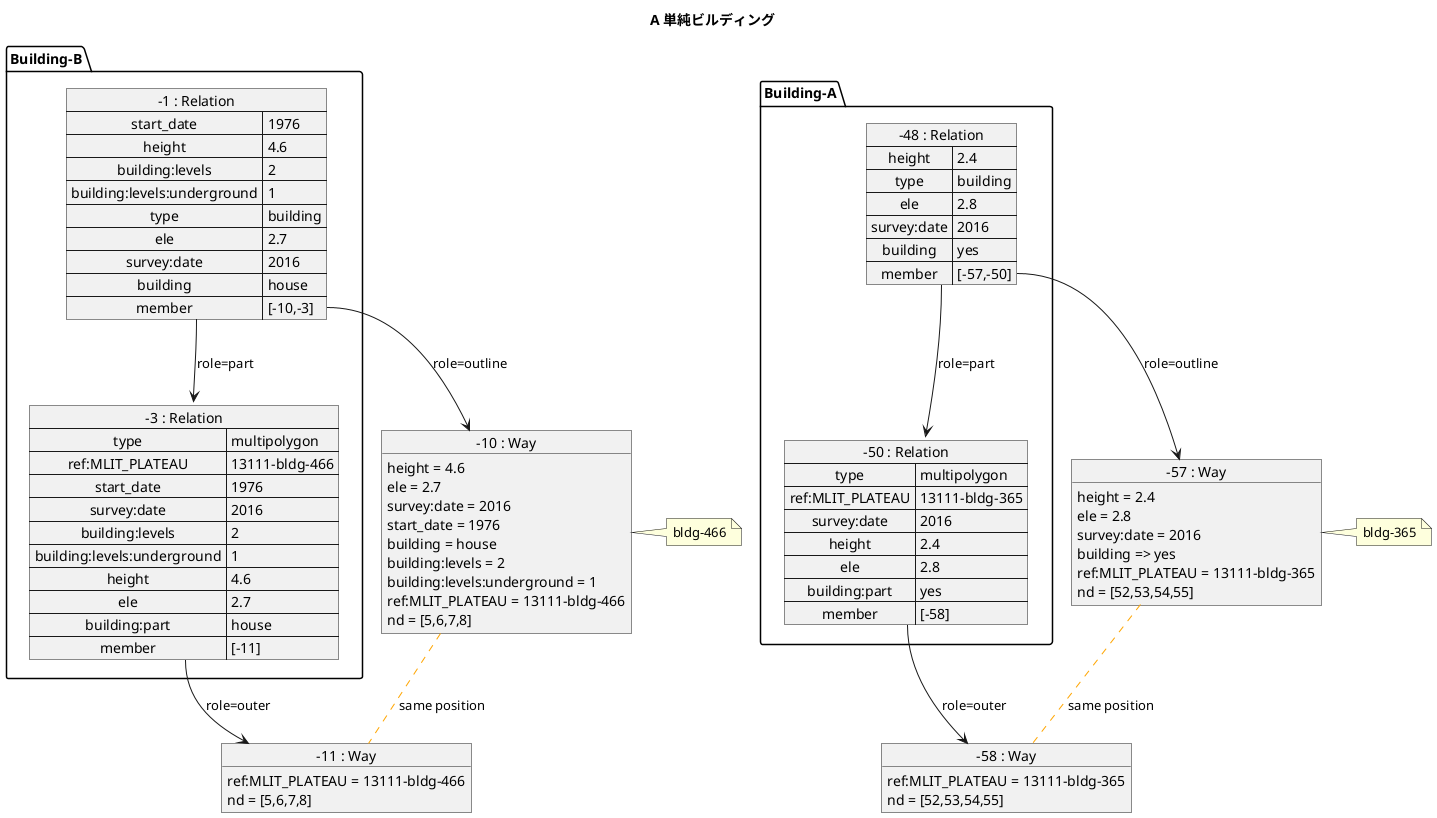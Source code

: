 ﻿@startuml
title A 単純ビルディング

object "-58 : Way" as Way_58 {
  ref:MLIT_PLATEAU = 13111-bldg-365
  nd = [52,53,54,55]
}

object "-10 : Way" as Way_10 {
  height = 4.6
  ele = 2.7
  survey:date = 2016
  start_date = 1976
  building = house
  building:levels = 2
  building:levels:underground = 1
  ref:MLIT_PLATEAU = 13111-bldg-466
  nd = [5,6,7,8]
}
note right : bldg-466

object "-11 : Way" as Way_11 {
  ref:MLIT_PLATEAU = 13111-bldg-466
  nd = [5,6,7,8]
}
Way_10 .[#orange] Way_11 : same position

object "-57 : Way" as Way_57 {
  height = 2.4
  ele = 2.8
  survey:date = 2016
  building => yes
  ref:MLIT_PLATEAU = 13111-bldg-365
  nd = [52,53,54,55]
}
note right : bldg-365
Way_57 .[#orange] Way_58 : same position


package Building-A {
  map "-50 : Relation" as Relation_50 {
    type => multipolygon
    ref:MLIT_PLATEAU => 13111-bldg-365
    survey:date => 2016
    height => 2.4
    ele => 2.8
    building:part => yes
    member => [-58]
  }
  Relation_50::member --> Way_58 : role=outer

  map "-48 : Relation" as Relation_48 {
    height => 2.4
    type => building
    ele => 2.8
    survey:date => 2016
    building => yes
    member => [-57,-50]
  }
  Relation_48::member --> Way_57 : role=outline
  Relation_48::member --> Relation_50 : role=part
}

package Building-B {
  map "-3 : Relation" as Relation_3 {
    type => multipolygon
    ref:MLIT_PLATEAU => 13111-bldg-466
    start_date => 1976
    survey:date => 2016
    building:levels => 2
    building:levels:underground => 1
    height => 4.6
    ele => 2.7
    building:part => house
    member => [-11]
  }
  Relation_3::member --> Way_11	: role=outer

  map "-1 : Relation" as Relation_1 {
    start_date => 1976
    height => 4.6
    building:levels => 2
    building:levels:underground => 1
    type => building
    ele => 2.7
    survey:date => 2016
    building => house
    member => [-10,-3]
  }
  Relation_1::member --> Way_10	: role=outline
  Relation_1::member --> Relation_3	: role=part
}
@enduml
